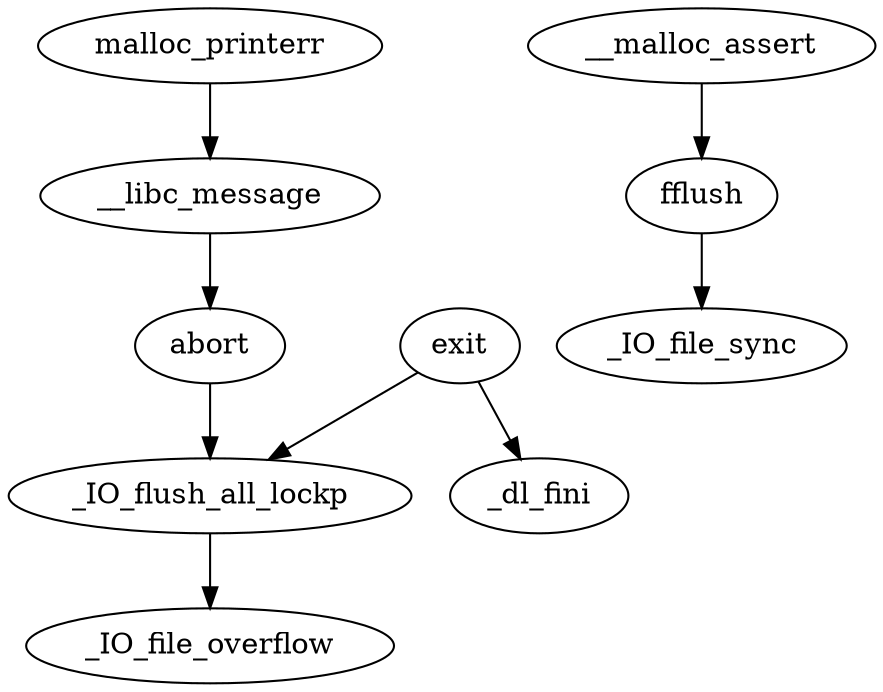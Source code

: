 digraph {
  malloc_printerr -> __libc_message -> abort -> _IO_flush_all_lockp;
  exit -> _IO_flush_all_lockp;
  exit -> _dl_fini;
  _IO_flush_all_lockp -> _IO_file_overflow;
  __malloc_assert -> fflush -> _IO_file_sync;
}
